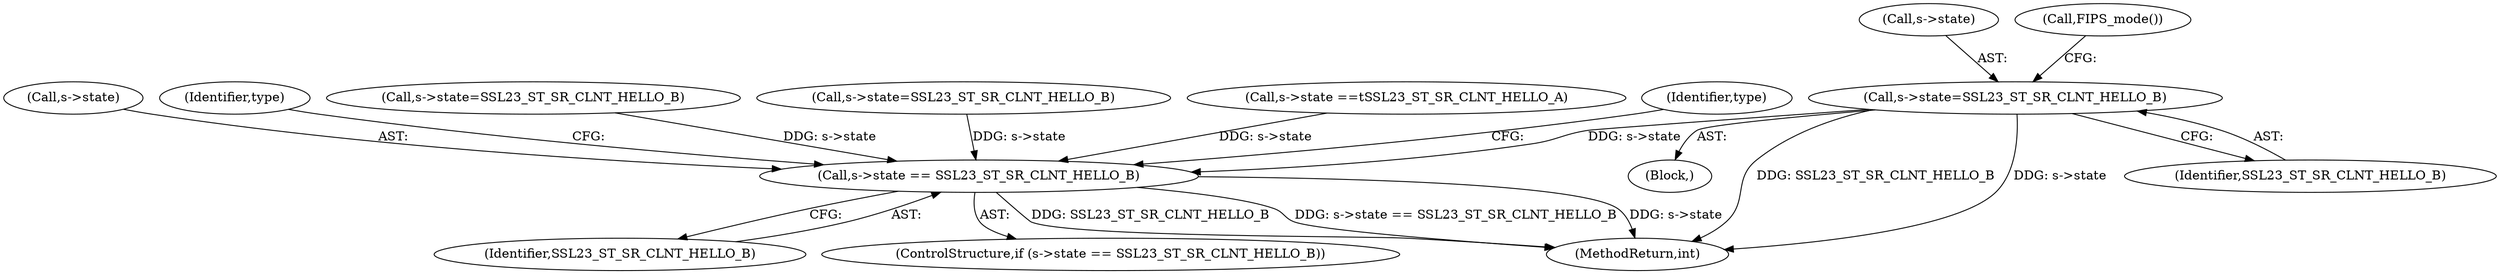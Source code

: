 digraph "0_openssl_b82924741b4bd590da890619be671f4635e46c2b@pointer" {
"1000307" [label="(Call,s->state=SSL23_ST_SR_CLNT_HELLO_B)"];
"1000608" [label="(Call,s->state == SSL23_ST_SR_CLNT_HELLO_B)"];
"1000307" [label="(Call,s->state=SSL23_ST_SR_CLNT_HELLO_B)"];
"1000609" [label="(Call,s->state)"];
"1000301" [label="(Block,)"];
"1000608" [label="(Call,s->state == SSL23_ST_SR_CLNT_HELLO_B)"];
"1000308" [label="(Call,s->state)"];
"1001102" [label="(MethodReturn,int)"];
"1000612" [label="(Identifier,SSL23_ST_SR_CLNT_HELLO_B)"];
"1000607" [label="(ControlStructure,if (s->state == SSL23_ST_SR_CLNT_HELLO_B))"];
"1000615" [label="(Identifier,type)"];
"1000326" [label="(Call,s->state=SSL23_ST_SR_CLNT_HELLO_B)"];
"1000311" [label="(Identifier,SSL23_ST_SR_CLNT_HELLO_B)"];
"1000357" [label="(Call,s->state=SSL23_ST_SR_CLNT_HELLO_B)"];
"1000590" [label="(Call,FIPS_mode())"];
"1000173" [label="(Call,s->state ==\tSSL23_ST_SR_CLNT_HELLO_A)"];
"1000924" [label="(Identifier,type)"];
"1000307" -> "1000301"  [label="AST: "];
"1000307" -> "1000311"  [label="CFG: "];
"1000308" -> "1000307"  [label="AST: "];
"1000311" -> "1000307"  [label="AST: "];
"1000590" -> "1000307"  [label="CFG: "];
"1000307" -> "1001102"  [label="DDG: SSL23_ST_SR_CLNT_HELLO_B"];
"1000307" -> "1001102"  [label="DDG: s->state"];
"1000307" -> "1000608"  [label="DDG: s->state"];
"1000608" -> "1000607"  [label="AST: "];
"1000608" -> "1000612"  [label="CFG: "];
"1000609" -> "1000608"  [label="AST: "];
"1000612" -> "1000608"  [label="AST: "];
"1000615" -> "1000608"  [label="CFG: "];
"1000924" -> "1000608"  [label="CFG: "];
"1000608" -> "1001102"  [label="DDG: s->state == SSL23_ST_SR_CLNT_HELLO_B"];
"1000608" -> "1001102"  [label="DDG: s->state"];
"1000608" -> "1001102"  [label="DDG: SSL23_ST_SR_CLNT_HELLO_B"];
"1000357" -> "1000608"  [label="DDG: s->state"];
"1000326" -> "1000608"  [label="DDG: s->state"];
"1000173" -> "1000608"  [label="DDG: s->state"];
}
